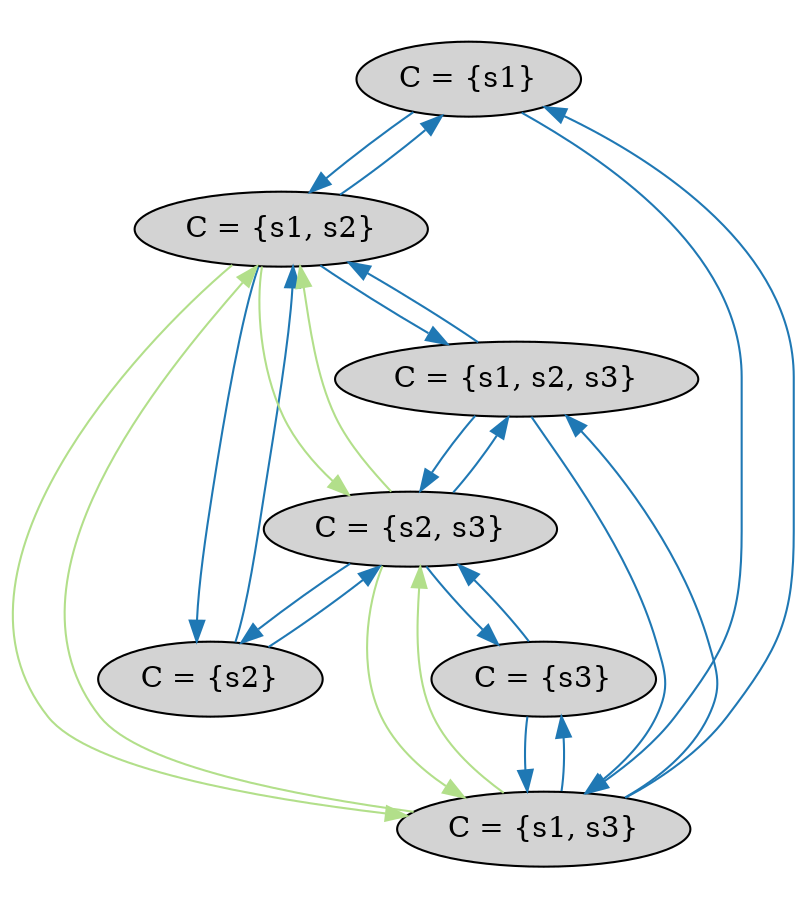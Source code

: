 strict digraph DiskGraph {
edge [colorscheme="paired12"]
nodesep=0.35;
subgraph cluster_graph {
color="white";
7424936044790554196 [label="C = {s1}",style = filled]
6224692438980243147 [label="C = {s2}",style = filled]
5096546286114979518 [label="C = {s3}",style = filled]
-4418220350573957946 [label="C = {s1, s2}",style = filled]
-3281067024492446541 [label="C = {s1, s3}",style = filled]
2809151447166248499 [label="C = {s2, s3}",style = filled]
7160414497509769194 [label="C = {s1, s2, s3}",style = filled]
7424936044790554196 -> -4418220350573957946 [label="",color="2",fontcolor="2"];
7424936044790554196 -> -3281067024492446541 [label="",color="2",fontcolor="2"];
6224692438980243147 -> -4418220350573957946 [label="",color="2",fontcolor="2"];
6224692438980243147 -> 2809151447166248499 [label="",color="2",fontcolor="2"];
5096546286114979518 -> -3281067024492446541 [label="",color="2",fontcolor="2"];
5096546286114979518 -> 2809151447166248499 [label="",color="2",fontcolor="2"];
-4418220350573957946 -> 6224692438980243147 [label="",color="2",fontcolor="2"];
-4418220350573957946 -> 7424936044790554196 [label="",color="2",fontcolor="2"];
-4418220350573957946 -> 7160414497509769194 [label="",color="2",fontcolor="2"];
-4418220350573957946 -> -3281067024492446541 [label="",color="3",fontcolor="3"];
-4418220350573957946 -> 2809151447166248499 [label="",color="3",fontcolor="3"];
-3281067024492446541 -> 5096546286114979518 [label="",color="2",fontcolor="2"];
-3281067024492446541 -> 7160414497509769194 [label="",color="2",fontcolor="2"];
-3281067024492446541 -> 7424936044790554196 [label="",color="2",fontcolor="2"];
-3281067024492446541 -> -4418220350573957946 [label="",color="3",fontcolor="3"];
-3281067024492446541 -> 2809151447166248499 [label="",color="3",fontcolor="3"];
2809151447166248499 -> 7160414497509769194 [label="",color="2",fontcolor="2"];
2809151447166248499 -> 5096546286114979518 [label="",color="2",fontcolor="2"];
2809151447166248499 -> 6224692438980243147 [label="",color="2",fontcolor="2"];
2809151447166248499 -> -4418220350573957946 [label="",color="3",fontcolor="3"];
2809151447166248499 -> -3281067024492446541 [label="",color="3",fontcolor="3"];
7160414497509769194 -> 2809151447166248499 [label="",color="2",fontcolor="2"];
7160414497509769194 -> -3281067024492446541 [label="",color="2",fontcolor="2"];
7160414497509769194 -> -4418220350573957946 [label="",color="2",fontcolor="2"];

}
subgraph cluster_legend {graph[style=bold];label = "Next State Actions" style="solid"
node [ labeljust="l",colorscheme="paired12",style=filled,shape=record ]


}}